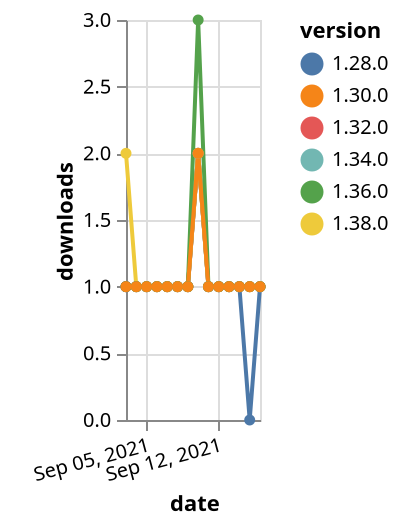 {"$schema": "https://vega.github.io/schema/vega-lite/v5.json", "description": "A simple bar chart with embedded data.", "data": {"values": [{"date": "2021-09-03", "total": 155, "delta": 1, "version": "1.34.0"}, {"date": "2021-09-04", "total": 156, "delta": 1, "version": "1.34.0"}, {"date": "2021-09-05", "total": 157, "delta": 1, "version": "1.34.0"}, {"date": "2021-09-06", "total": 158, "delta": 1, "version": "1.34.0"}, {"date": "2021-09-07", "total": 159, "delta": 1, "version": "1.34.0"}, {"date": "2021-09-08", "total": 160, "delta": 1, "version": "1.34.0"}, {"date": "2021-09-09", "total": 161, "delta": 1, "version": "1.34.0"}, {"date": "2021-09-10", "total": 163, "delta": 2, "version": "1.34.0"}, {"date": "2021-09-11", "total": 164, "delta": 1, "version": "1.34.0"}, {"date": "2021-09-12", "total": 165, "delta": 1, "version": "1.34.0"}, {"date": "2021-09-13", "total": 166, "delta": 1, "version": "1.34.0"}, {"date": "2021-09-14", "total": 167, "delta": 1, "version": "1.34.0"}, {"date": "2021-09-15", "total": 168, "delta": 1, "version": "1.34.0"}, {"date": "2021-09-16", "total": 169, "delta": 1, "version": "1.34.0"}, {"date": "2021-09-03", "total": 177, "delta": 1, "version": "1.32.0"}, {"date": "2021-09-04", "total": 178, "delta": 1, "version": "1.32.0"}, {"date": "2021-09-05", "total": 179, "delta": 1, "version": "1.32.0"}, {"date": "2021-09-06", "total": 180, "delta": 1, "version": "1.32.0"}, {"date": "2021-09-07", "total": 181, "delta": 1, "version": "1.32.0"}, {"date": "2021-09-08", "total": 182, "delta": 1, "version": "1.32.0"}, {"date": "2021-09-09", "total": 183, "delta": 1, "version": "1.32.0"}, {"date": "2021-09-10", "total": 185, "delta": 2, "version": "1.32.0"}, {"date": "2021-09-11", "total": 186, "delta": 1, "version": "1.32.0"}, {"date": "2021-09-12", "total": 187, "delta": 1, "version": "1.32.0"}, {"date": "2021-09-13", "total": 188, "delta": 1, "version": "1.32.0"}, {"date": "2021-09-14", "total": 189, "delta": 1, "version": "1.32.0"}, {"date": "2021-09-15", "total": 190, "delta": 1, "version": "1.32.0"}, {"date": "2021-09-16", "total": 191, "delta": 1, "version": "1.32.0"}, {"date": "2021-09-03", "total": 270, "delta": 1, "version": "1.28.0"}, {"date": "2021-09-04", "total": 271, "delta": 1, "version": "1.28.0"}, {"date": "2021-09-05", "total": 272, "delta": 1, "version": "1.28.0"}, {"date": "2021-09-06", "total": 273, "delta": 1, "version": "1.28.0"}, {"date": "2021-09-07", "total": 274, "delta": 1, "version": "1.28.0"}, {"date": "2021-09-08", "total": 275, "delta": 1, "version": "1.28.0"}, {"date": "2021-09-09", "total": 276, "delta": 1, "version": "1.28.0"}, {"date": "2021-09-10", "total": 278, "delta": 2, "version": "1.28.0"}, {"date": "2021-09-11", "total": 279, "delta": 1, "version": "1.28.0"}, {"date": "2021-09-12", "total": 280, "delta": 1, "version": "1.28.0"}, {"date": "2021-09-13", "total": 281, "delta": 1, "version": "1.28.0"}, {"date": "2021-09-14", "total": 282, "delta": 1, "version": "1.28.0"}, {"date": "2021-09-15", "total": 282, "delta": 0, "version": "1.28.0"}, {"date": "2021-09-16", "total": 283, "delta": 1, "version": "1.28.0"}, {"date": "2021-09-03", "total": 117, "delta": 2, "version": "1.38.0"}, {"date": "2021-09-04", "total": 118, "delta": 1, "version": "1.38.0"}, {"date": "2021-09-05", "total": 119, "delta": 1, "version": "1.38.0"}, {"date": "2021-09-06", "total": 120, "delta": 1, "version": "1.38.0"}, {"date": "2021-09-07", "total": 121, "delta": 1, "version": "1.38.0"}, {"date": "2021-09-08", "total": 122, "delta": 1, "version": "1.38.0"}, {"date": "2021-09-09", "total": 123, "delta": 1, "version": "1.38.0"}, {"date": "2021-09-10", "total": 125, "delta": 2, "version": "1.38.0"}, {"date": "2021-09-11", "total": 126, "delta": 1, "version": "1.38.0"}, {"date": "2021-09-12", "total": 127, "delta": 1, "version": "1.38.0"}, {"date": "2021-09-13", "total": 128, "delta": 1, "version": "1.38.0"}, {"date": "2021-09-14", "total": 129, "delta": 1, "version": "1.38.0"}, {"date": "2021-09-15", "total": 130, "delta": 1, "version": "1.38.0"}, {"date": "2021-09-16", "total": 131, "delta": 1, "version": "1.38.0"}, {"date": "2021-09-03", "total": 166, "delta": 1, "version": "1.36.0"}, {"date": "2021-09-04", "total": 167, "delta": 1, "version": "1.36.0"}, {"date": "2021-09-05", "total": 168, "delta": 1, "version": "1.36.0"}, {"date": "2021-09-06", "total": 169, "delta": 1, "version": "1.36.0"}, {"date": "2021-09-07", "total": 170, "delta": 1, "version": "1.36.0"}, {"date": "2021-09-08", "total": 171, "delta": 1, "version": "1.36.0"}, {"date": "2021-09-09", "total": 172, "delta": 1, "version": "1.36.0"}, {"date": "2021-09-10", "total": 175, "delta": 3, "version": "1.36.0"}, {"date": "2021-09-11", "total": 176, "delta": 1, "version": "1.36.0"}, {"date": "2021-09-12", "total": 177, "delta": 1, "version": "1.36.0"}, {"date": "2021-09-13", "total": 178, "delta": 1, "version": "1.36.0"}, {"date": "2021-09-14", "total": 179, "delta": 1, "version": "1.36.0"}, {"date": "2021-09-15", "total": 180, "delta": 1, "version": "1.36.0"}, {"date": "2021-09-16", "total": 181, "delta": 1, "version": "1.36.0"}, {"date": "2021-09-03", "total": 187, "delta": 1, "version": "1.30.0"}, {"date": "2021-09-04", "total": 188, "delta": 1, "version": "1.30.0"}, {"date": "2021-09-05", "total": 189, "delta": 1, "version": "1.30.0"}, {"date": "2021-09-06", "total": 190, "delta": 1, "version": "1.30.0"}, {"date": "2021-09-07", "total": 191, "delta": 1, "version": "1.30.0"}, {"date": "2021-09-08", "total": 192, "delta": 1, "version": "1.30.0"}, {"date": "2021-09-09", "total": 193, "delta": 1, "version": "1.30.0"}, {"date": "2021-09-10", "total": 195, "delta": 2, "version": "1.30.0"}, {"date": "2021-09-11", "total": 196, "delta": 1, "version": "1.30.0"}, {"date": "2021-09-12", "total": 197, "delta": 1, "version": "1.30.0"}, {"date": "2021-09-13", "total": 198, "delta": 1, "version": "1.30.0"}, {"date": "2021-09-14", "total": 199, "delta": 1, "version": "1.30.0"}, {"date": "2021-09-15", "total": 200, "delta": 1, "version": "1.30.0"}, {"date": "2021-09-16", "total": 201, "delta": 1, "version": "1.30.0"}]}, "width": "container", "mark": {"type": "line", "point": {"filled": true}}, "encoding": {"x": {"field": "date", "type": "temporal", "timeUnit": "yearmonthdate", "title": "date", "axis": {"labelAngle": -15}}, "y": {"field": "delta", "type": "quantitative", "title": "downloads"}, "color": {"field": "version", "type": "nominal"}, "tooltip": {"field": "delta"}}}